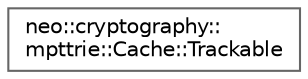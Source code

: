 digraph "Graphical Class Hierarchy"
{
 // LATEX_PDF_SIZE
  bgcolor="transparent";
  edge [fontname=Helvetica,fontsize=10,labelfontname=Helvetica,labelfontsize=10];
  node [fontname=Helvetica,fontsize=10,shape=box,height=0.2,width=0.4];
  rankdir="LR";
  Node0 [id="Node000000",label="neo::cryptography::\lmpttrie::Cache::Trackable",height=0.2,width=0.4,color="grey40", fillcolor="white", style="filled",URL="$structneo_1_1cryptography_1_1mpttrie_1_1_cache_1_1_trackable.html",tooltip=" "];
}
